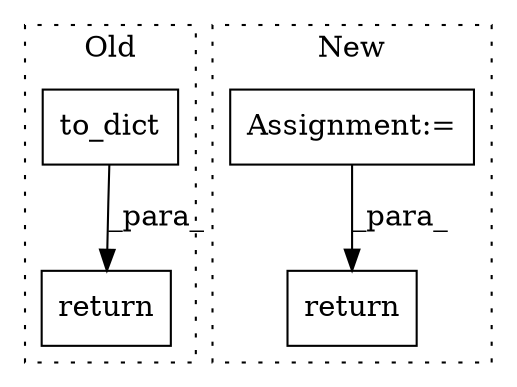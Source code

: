 digraph G {
subgraph cluster0 {
1 [label="to_dict" a="32" s="1832" l="9" shape="box"];
3 [label="return" a="41" s="1778" l="7" shape="box"];
label = "Old";
style="dotted";
}
subgraph cluster1 {
2 [label="return" a="41" s="1888" l="7" shape="box"];
4 [label="Assignment:=" a="7" s="1150" l="8" shape="box"];
label = "New";
style="dotted";
}
1 -> 3 [label="_para_"];
4 -> 2 [label="_para_"];
}